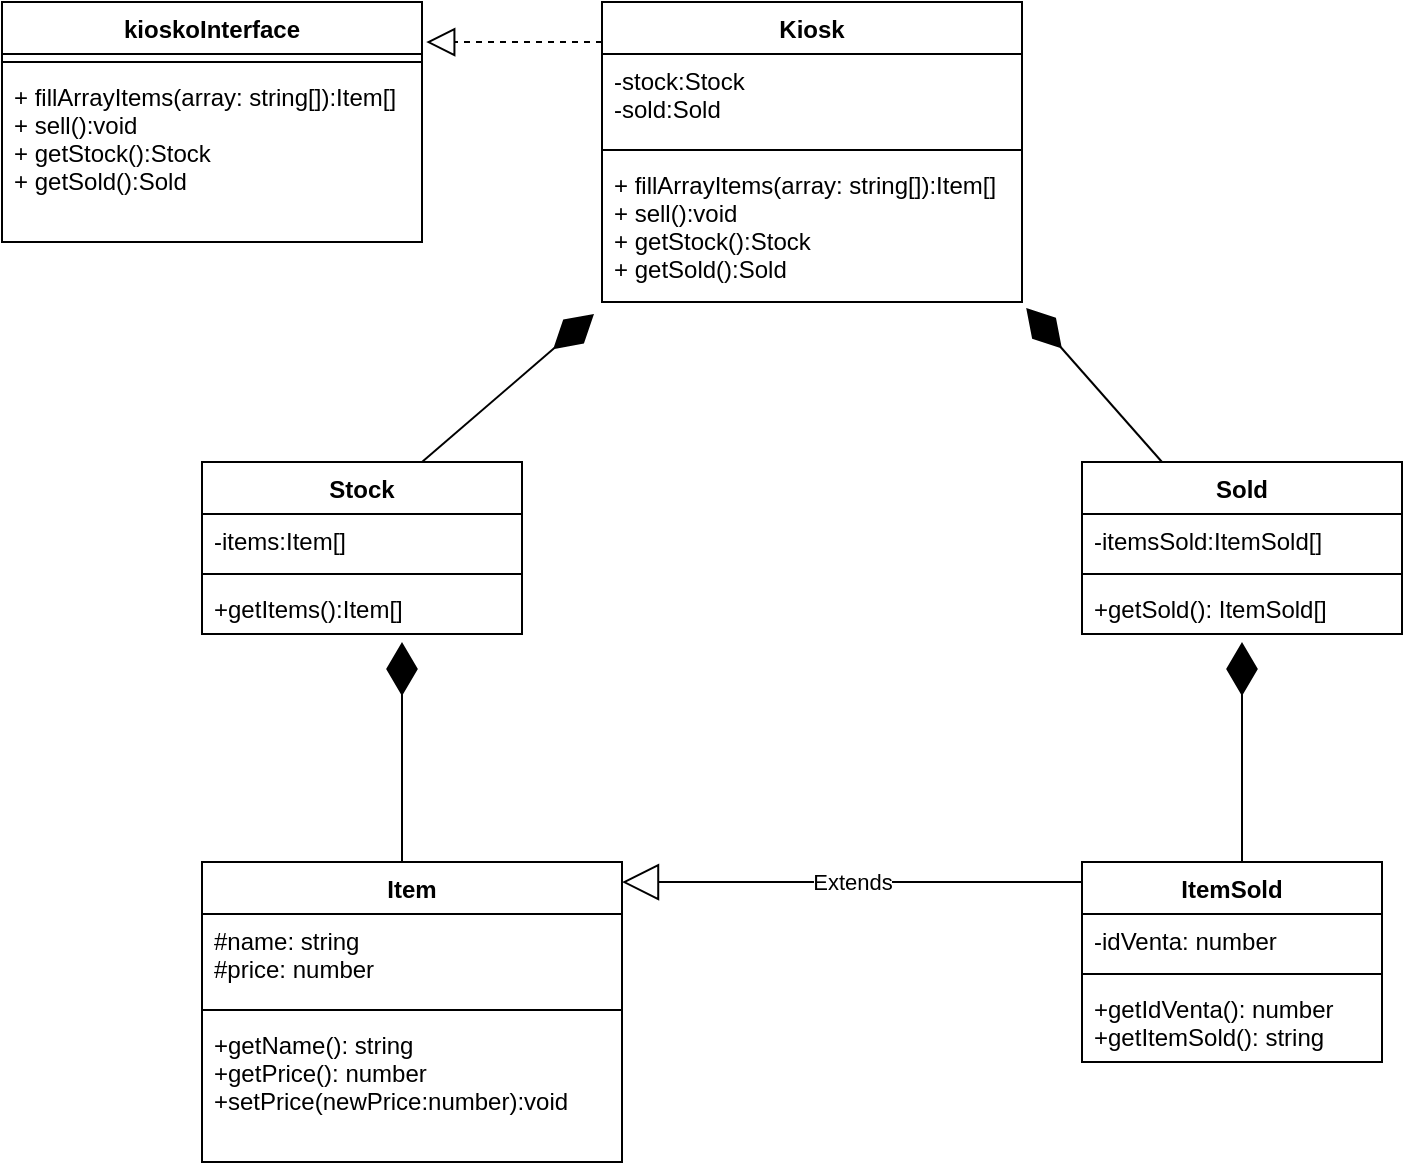 <mxfile version="13.6.2" type="device"><diagram id="empft9BhnF9dJL8Qq5Gt" name="Página-1"><mxGraphModel dx="868" dy="450" grid="1" gridSize="10" guides="1" tooltips="1" connect="1" arrows="1" fold="1" page="1" pageScale="1" pageWidth="827" pageHeight="1169" math="0" shadow="0"><root><mxCell id="0"/><mxCell id="1" parent="0"/><mxCell id="cpTEFfnhY9ZgJWCkvxZQ-7" value="kioskoInterface" style="swimlane;fontStyle=1;align=center;verticalAlign=top;childLayout=stackLayout;horizontal=1;startSize=26;horizontalStack=0;resizeParent=1;resizeParentMax=0;resizeLast=0;collapsible=1;marginBottom=0;" vertex="1" parent="1"><mxGeometry x="40" y="10" width="210" height="120" as="geometry"/></mxCell><mxCell id="cpTEFfnhY9ZgJWCkvxZQ-9" value="" style="line;strokeWidth=1;fillColor=none;align=left;verticalAlign=middle;spacingTop=-1;spacingLeft=3;spacingRight=3;rotatable=0;labelPosition=right;points=[];portConstraint=eastwest;" vertex="1" parent="cpTEFfnhY9ZgJWCkvxZQ-7"><mxGeometry y="26" width="210" height="8" as="geometry"/></mxCell><mxCell id="cpTEFfnhY9ZgJWCkvxZQ-10" value="+ fillArrayItems(array: string[]):Item[]&#10;+ sell():void&#10;+ getStock():Stock&#10;+ getSold():Sold&#10;" style="text;strokeColor=none;fillColor=none;align=left;verticalAlign=top;spacingLeft=4;spacingRight=4;overflow=hidden;rotatable=0;points=[[0,0.5],[1,0.5]];portConstraint=eastwest;" vertex="1" parent="cpTEFfnhY9ZgJWCkvxZQ-7"><mxGeometry y="34" width="210" height="86" as="geometry"/></mxCell><mxCell id="cpTEFfnhY9ZgJWCkvxZQ-13" value="Stock" style="swimlane;fontStyle=1;align=center;verticalAlign=top;childLayout=stackLayout;horizontal=1;startSize=26;horizontalStack=0;resizeParent=1;resizeParentMax=0;resizeLast=0;collapsible=1;marginBottom=0;" vertex="1" parent="1"><mxGeometry x="140" y="240" width="160" height="86" as="geometry"/></mxCell><mxCell id="cpTEFfnhY9ZgJWCkvxZQ-21" value="" style="endArrow=diamondThin;endFill=1;endSize=24;html=1;entryX=-0.019;entryY=1.083;entryDx=0;entryDy=0;entryPerimeter=0;" edge="1" parent="cpTEFfnhY9ZgJWCkvxZQ-13" target="cpTEFfnhY9ZgJWCkvxZQ-4"><mxGeometry width="160" relative="1" as="geometry"><mxPoint x="110" as="sourcePoint"/><mxPoint x="270" as="targetPoint"/></mxGeometry></mxCell><mxCell id="cpTEFfnhY9ZgJWCkvxZQ-14" value="-items:Item[]" style="text;strokeColor=none;fillColor=none;align=left;verticalAlign=top;spacingLeft=4;spacingRight=4;overflow=hidden;rotatable=0;points=[[0,0.5],[1,0.5]];portConstraint=eastwest;" vertex="1" parent="cpTEFfnhY9ZgJWCkvxZQ-13"><mxGeometry y="26" width="160" height="26" as="geometry"/></mxCell><mxCell id="cpTEFfnhY9ZgJWCkvxZQ-15" value="" style="line;strokeWidth=1;fillColor=none;align=left;verticalAlign=middle;spacingTop=-1;spacingLeft=3;spacingRight=3;rotatable=0;labelPosition=right;points=[];portConstraint=eastwest;" vertex="1" parent="cpTEFfnhY9ZgJWCkvxZQ-13"><mxGeometry y="52" width="160" height="8" as="geometry"/></mxCell><mxCell id="cpTEFfnhY9ZgJWCkvxZQ-16" value="+getItems():Item[]" style="text;strokeColor=none;fillColor=none;align=left;verticalAlign=top;spacingLeft=4;spacingRight=4;overflow=hidden;rotatable=0;points=[[0,0.5],[1,0.5]];portConstraint=eastwest;" vertex="1" parent="cpTEFfnhY9ZgJWCkvxZQ-13"><mxGeometry y="60" width="160" height="26" as="geometry"/></mxCell><mxCell id="cpTEFfnhY9ZgJWCkvxZQ-17" value="Sold" style="swimlane;fontStyle=1;align=center;verticalAlign=top;childLayout=stackLayout;horizontal=1;startSize=26;horizontalStack=0;resizeParent=1;resizeParentMax=0;resizeLast=0;collapsible=1;marginBottom=0;" vertex="1" parent="1"><mxGeometry x="580" y="240" width="160" height="86" as="geometry"/></mxCell><mxCell id="cpTEFfnhY9ZgJWCkvxZQ-22" value="" style="endArrow=diamondThin;endFill=1;endSize=24;html=1;entryX=1.01;entryY=1.042;entryDx=0;entryDy=0;entryPerimeter=0;" edge="1" parent="cpTEFfnhY9ZgJWCkvxZQ-17" target="cpTEFfnhY9ZgJWCkvxZQ-4"><mxGeometry width="160" relative="1" as="geometry"><mxPoint x="40" as="sourcePoint"/><mxPoint x="200" as="targetPoint"/></mxGeometry></mxCell><mxCell id="cpTEFfnhY9ZgJWCkvxZQ-18" value="-itemsSold:ItemSold[]" style="text;strokeColor=none;fillColor=none;align=left;verticalAlign=top;spacingLeft=4;spacingRight=4;overflow=hidden;rotatable=0;points=[[0,0.5],[1,0.5]];portConstraint=eastwest;" vertex="1" parent="cpTEFfnhY9ZgJWCkvxZQ-17"><mxGeometry y="26" width="160" height="26" as="geometry"/></mxCell><mxCell id="cpTEFfnhY9ZgJWCkvxZQ-19" value="" style="line;strokeWidth=1;fillColor=none;align=left;verticalAlign=middle;spacingTop=-1;spacingLeft=3;spacingRight=3;rotatable=0;labelPosition=right;points=[];portConstraint=eastwest;" vertex="1" parent="cpTEFfnhY9ZgJWCkvxZQ-17"><mxGeometry y="52" width="160" height="8" as="geometry"/></mxCell><mxCell id="cpTEFfnhY9ZgJWCkvxZQ-20" value="+getSold(): ItemSold[]" style="text;strokeColor=none;fillColor=none;align=left;verticalAlign=top;spacingLeft=4;spacingRight=4;overflow=hidden;rotatable=0;points=[[0,0.5],[1,0.5]];portConstraint=eastwest;" vertex="1" parent="cpTEFfnhY9ZgJWCkvxZQ-17"><mxGeometry y="60" width="160" height="26" as="geometry"/></mxCell><mxCell id="cpTEFfnhY9ZgJWCkvxZQ-1" value="Kiosk" style="swimlane;fontStyle=1;align=center;verticalAlign=top;childLayout=stackLayout;horizontal=1;startSize=26;horizontalStack=0;resizeParent=1;resizeParentMax=0;resizeLast=0;collapsible=1;marginBottom=0;" vertex="1" parent="1"><mxGeometry x="340" y="10" width="210" height="150" as="geometry"/></mxCell><mxCell id="cpTEFfnhY9ZgJWCkvxZQ-12" value="" style="endArrow=block;dashed=1;endFill=0;endSize=12;html=1;entryX=1.01;entryY=0.167;entryDx=0;entryDy=0;entryPerimeter=0;" edge="1" parent="cpTEFfnhY9ZgJWCkvxZQ-1" target="cpTEFfnhY9ZgJWCkvxZQ-7"><mxGeometry width="160" relative="1" as="geometry"><mxPoint y="20" as="sourcePoint"/><mxPoint x="160" y="20" as="targetPoint"/></mxGeometry></mxCell><mxCell id="cpTEFfnhY9ZgJWCkvxZQ-2" value="-stock:Stock&#10;-sold:Sold" style="text;strokeColor=none;fillColor=none;align=left;verticalAlign=top;spacingLeft=4;spacingRight=4;overflow=hidden;rotatable=0;points=[[0,0.5],[1,0.5]];portConstraint=eastwest;" vertex="1" parent="cpTEFfnhY9ZgJWCkvxZQ-1"><mxGeometry y="26" width="210" height="44" as="geometry"/></mxCell><mxCell id="cpTEFfnhY9ZgJWCkvxZQ-3" value="" style="line;strokeWidth=1;fillColor=none;align=left;verticalAlign=middle;spacingTop=-1;spacingLeft=3;spacingRight=3;rotatable=0;labelPosition=right;points=[];portConstraint=eastwest;" vertex="1" parent="cpTEFfnhY9ZgJWCkvxZQ-1"><mxGeometry y="70" width="210" height="8" as="geometry"/></mxCell><mxCell id="cpTEFfnhY9ZgJWCkvxZQ-4" value="+ fillArrayItems(array: string[]):Item[]&#10;+ sell():void&#10;+ getStock():Stock&#10;+ getSold():Sold&#10;" style="text;strokeColor=none;fillColor=none;align=left;verticalAlign=top;spacingLeft=4;spacingRight=4;overflow=hidden;rotatable=0;points=[[0,0.5],[1,0.5]];portConstraint=eastwest;" vertex="1" parent="cpTEFfnhY9ZgJWCkvxZQ-1"><mxGeometry y="78" width="210" height="72" as="geometry"/></mxCell><mxCell id="cpTEFfnhY9ZgJWCkvxZQ-23" value="ItemSold" style="swimlane;fontStyle=1;align=center;verticalAlign=top;childLayout=stackLayout;horizontal=1;startSize=26;horizontalStack=0;resizeParent=1;resizeParentMax=0;resizeLast=0;collapsible=1;marginBottom=0;" vertex="1" parent="1"><mxGeometry x="580" y="440" width="150" height="100" as="geometry"/></mxCell><mxCell id="cpTEFfnhY9ZgJWCkvxZQ-33" value="" style="endArrow=diamondThin;endFill=1;endSize=24;html=1;" edge="1" parent="cpTEFfnhY9ZgJWCkvxZQ-23"><mxGeometry width="160" relative="1" as="geometry"><mxPoint x="80" as="sourcePoint"/><mxPoint x="80" y="-110" as="targetPoint"/></mxGeometry></mxCell><mxCell id="cpTEFfnhY9ZgJWCkvxZQ-24" value="-idVenta: number" style="text;strokeColor=none;fillColor=none;align=left;verticalAlign=top;spacingLeft=4;spacingRight=4;overflow=hidden;rotatable=0;points=[[0,0.5],[1,0.5]];portConstraint=eastwest;" vertex="1" parent="cpTEFfnhY9ZgJWCkvxZQ-23"><mxGeometry y="26" width="150" height="26" as="geometry"/></mxCell><mxCell id="cpTEFfnhY9ZgJWCkvxZQ-25" value="" style="line;strokeWidth=1;fillColor=none;align=left;verticalAlign=middle;spacingTop=-1;spacingLeft=3;spacingRight=3;rotatable=0;labelPosition=right;points=[];portConstraint=eastwest;" vertex="1" parent="cpTEFfnhY9ZgJWCkvxZQ-23"><mxGeometry y="52" width="150" height="8" as="geometry"/></mxCell><mxCell id="cpTEFfnhY9ZgJWCkvxZQ-26" value="+getIdVenta(): number&#10;+getItemSold(): string" style="text;strokeColor=none;fillColor=none;align=left;verticalAlign=top;spacingLeft=4;spacingRight=4;overflow=hidden;rotatable=0;points=[[0,0.5],[1,0.5]];portConstraint=eastwest;" vertex="1" parent="cpTEFfnhY9ZgJWCkvxZQ-23"><mxGeometry y="60" width="150" height="40" as="geometry"/></mxCell><mxCell id="cpTEFfnhY9ZgJWCkvxZQ-27" value="Item" style="swimlane;fontStyle=1;align=center;verticalAlign=top;childLayout=stackLayout;horizontal=1;startSize=26;horizontalStack=0;resizeParent=1;resizeParentMax=0;resizeLast=0;collapsible=1;marginBottom=0;" vertex="1" parent="1"><mxGeometry x="140" y="440" width="210" height="150" as="geometry"/></mxCell><mxCell id="cpTEFfnhY9ZgJWCkvxZQ-32" value="" style="endArrow=diamondThin;endFill=1;endSize=24;html=1;" edge="1" parent="cpTEFfnhY9ZgJWCkvxZQ-27"><mxGeometry width="160" relative="1" as="geometry"><mxPoint x="100" as="sourcePoint"/><mxPoint x="100" y="-110" as="targetPoint"/></mxGeometry></mxCell><mxCell id="cpTEFfnhY9ZgJWCkvxZQ-28" value="#name: string&#10;#price: number" style="text;strokeColor=none;fillColor=none;align=left;verticalAlign=top;spacingLeft=4;spacingRight=4;overflow=hidden;rotatable=0;points=[[0,0.5],[1,0.5]];portConstraint=eastwest;" vertex="1" parent="cpTEFfnhY9ZgJWCkvxZQ-27"><mxGeometry y="26" width="210" height="44" as="geometry"/></mxCell><mxCell id="cpTEFfnhY9ZgJWCkvxZQ-29" value="" style="line;strokeWidth=1;fillColor=none;align=left;verticalAlign=middle;spacingTop=-1;spacingLeft=3;spacingRight=3;rotatable=0;labelPosition=right;points=[];portConstraint=eastwest;" vertex="1" parent="cpTEFfnhY9ZgJWCkvxZQ-27"><mxGeometry y="70" width="210" height="8" as="geometry"/></mxCell><mxCell id="cpTEFfnhY9ZgJWCkvxZQ-30" value="+getName(): string&#10;+getPrice(): number&#10;+setPrice(newPrice:number):void" style="text;strokeColor=none;fillColor=none;align=left;verticalAlign=top;spacingLeft=4;spacingRight=4;overflow=hidden;rotatable=0;points=[[0,0.5],[1,0.5]];portConstraint=eastwest;" vertex="1" parent="cpTEFfnhY9ZgJWCkvxZQ-27"><mxGeometry y="78" width="210" height="72" as="geometry"/></mxCell><mxCell id="cpTEFfnhY9ZgJWCkvxZQ-31" value="Extends" style="endArrow=block;endSize=16;endFill=0;html=1;entryX=1;entryY=0.067;entryDx=0;entryDy=0;entryPerimeter=0;" edge="1" parent="1" target="cpTEFfnhY9ZgJWCkvxZQ-27"><mxGeometry width="160" relative="1" as="geometry"><mxPoint x="580" y="450" as="sourcePoint"/><mxPoint x="730" y="450" as="targetPoint"/></mxGeometry></mxCell></root></mxGraphModel></diagram></mxfile>